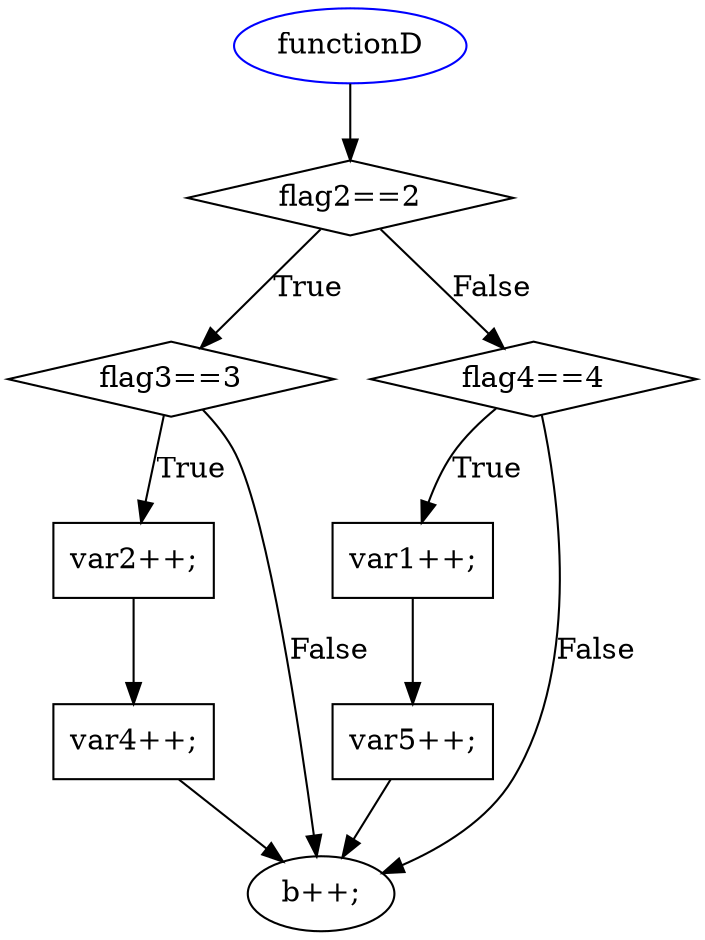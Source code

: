 digraph G {
rankdir=TB;
functionD [color=blue, shape=ellipse];
"flag2==2__0" [label="flag2==2", shape=diamond];
functionD -> "flag2==2__0"  [label=""];
"flag3==3__0" [label="flag3==3", shape=diamond];
"flag2==2__0" -> "flag3==3__0"  [label=True];
"var2++;__0" [label="var2++;", shape=rectangle];
"flag3==3__0" -> "var2++;__0"  [label=True];
"var4++;__0" [label="var4++;", shape=rectangle];
"var2++;__0" -> "var4++;__0"  [label=""];
"flag4==4__0" [label="flag4==4", shape=diamond];
"flag2==2__0" -> "flag4==4__0"  [label=False];
"var1++;__0" [label="var1++;", shape=rectangle];
"flag4==4__0" -> "var1++;__0"  [label=True];
"var5++;__0" [label="var5++;", shape=rectangle];
"var1++;__0" -> "var5++;__0"  [label=""];
"b++;__0" [label="b++;", shape=rectangle];
"flag4==4__0" -> "b++;__0"  [label=False];
"var4++;__0" -> "b++;__0"  [label=""];
"var5++;__0" -> "b++;__0"  [label=""];
"flag3==3__0" -> "b++;__0"  [label=False];
"b++;__0" [shape=ellipse];
}
